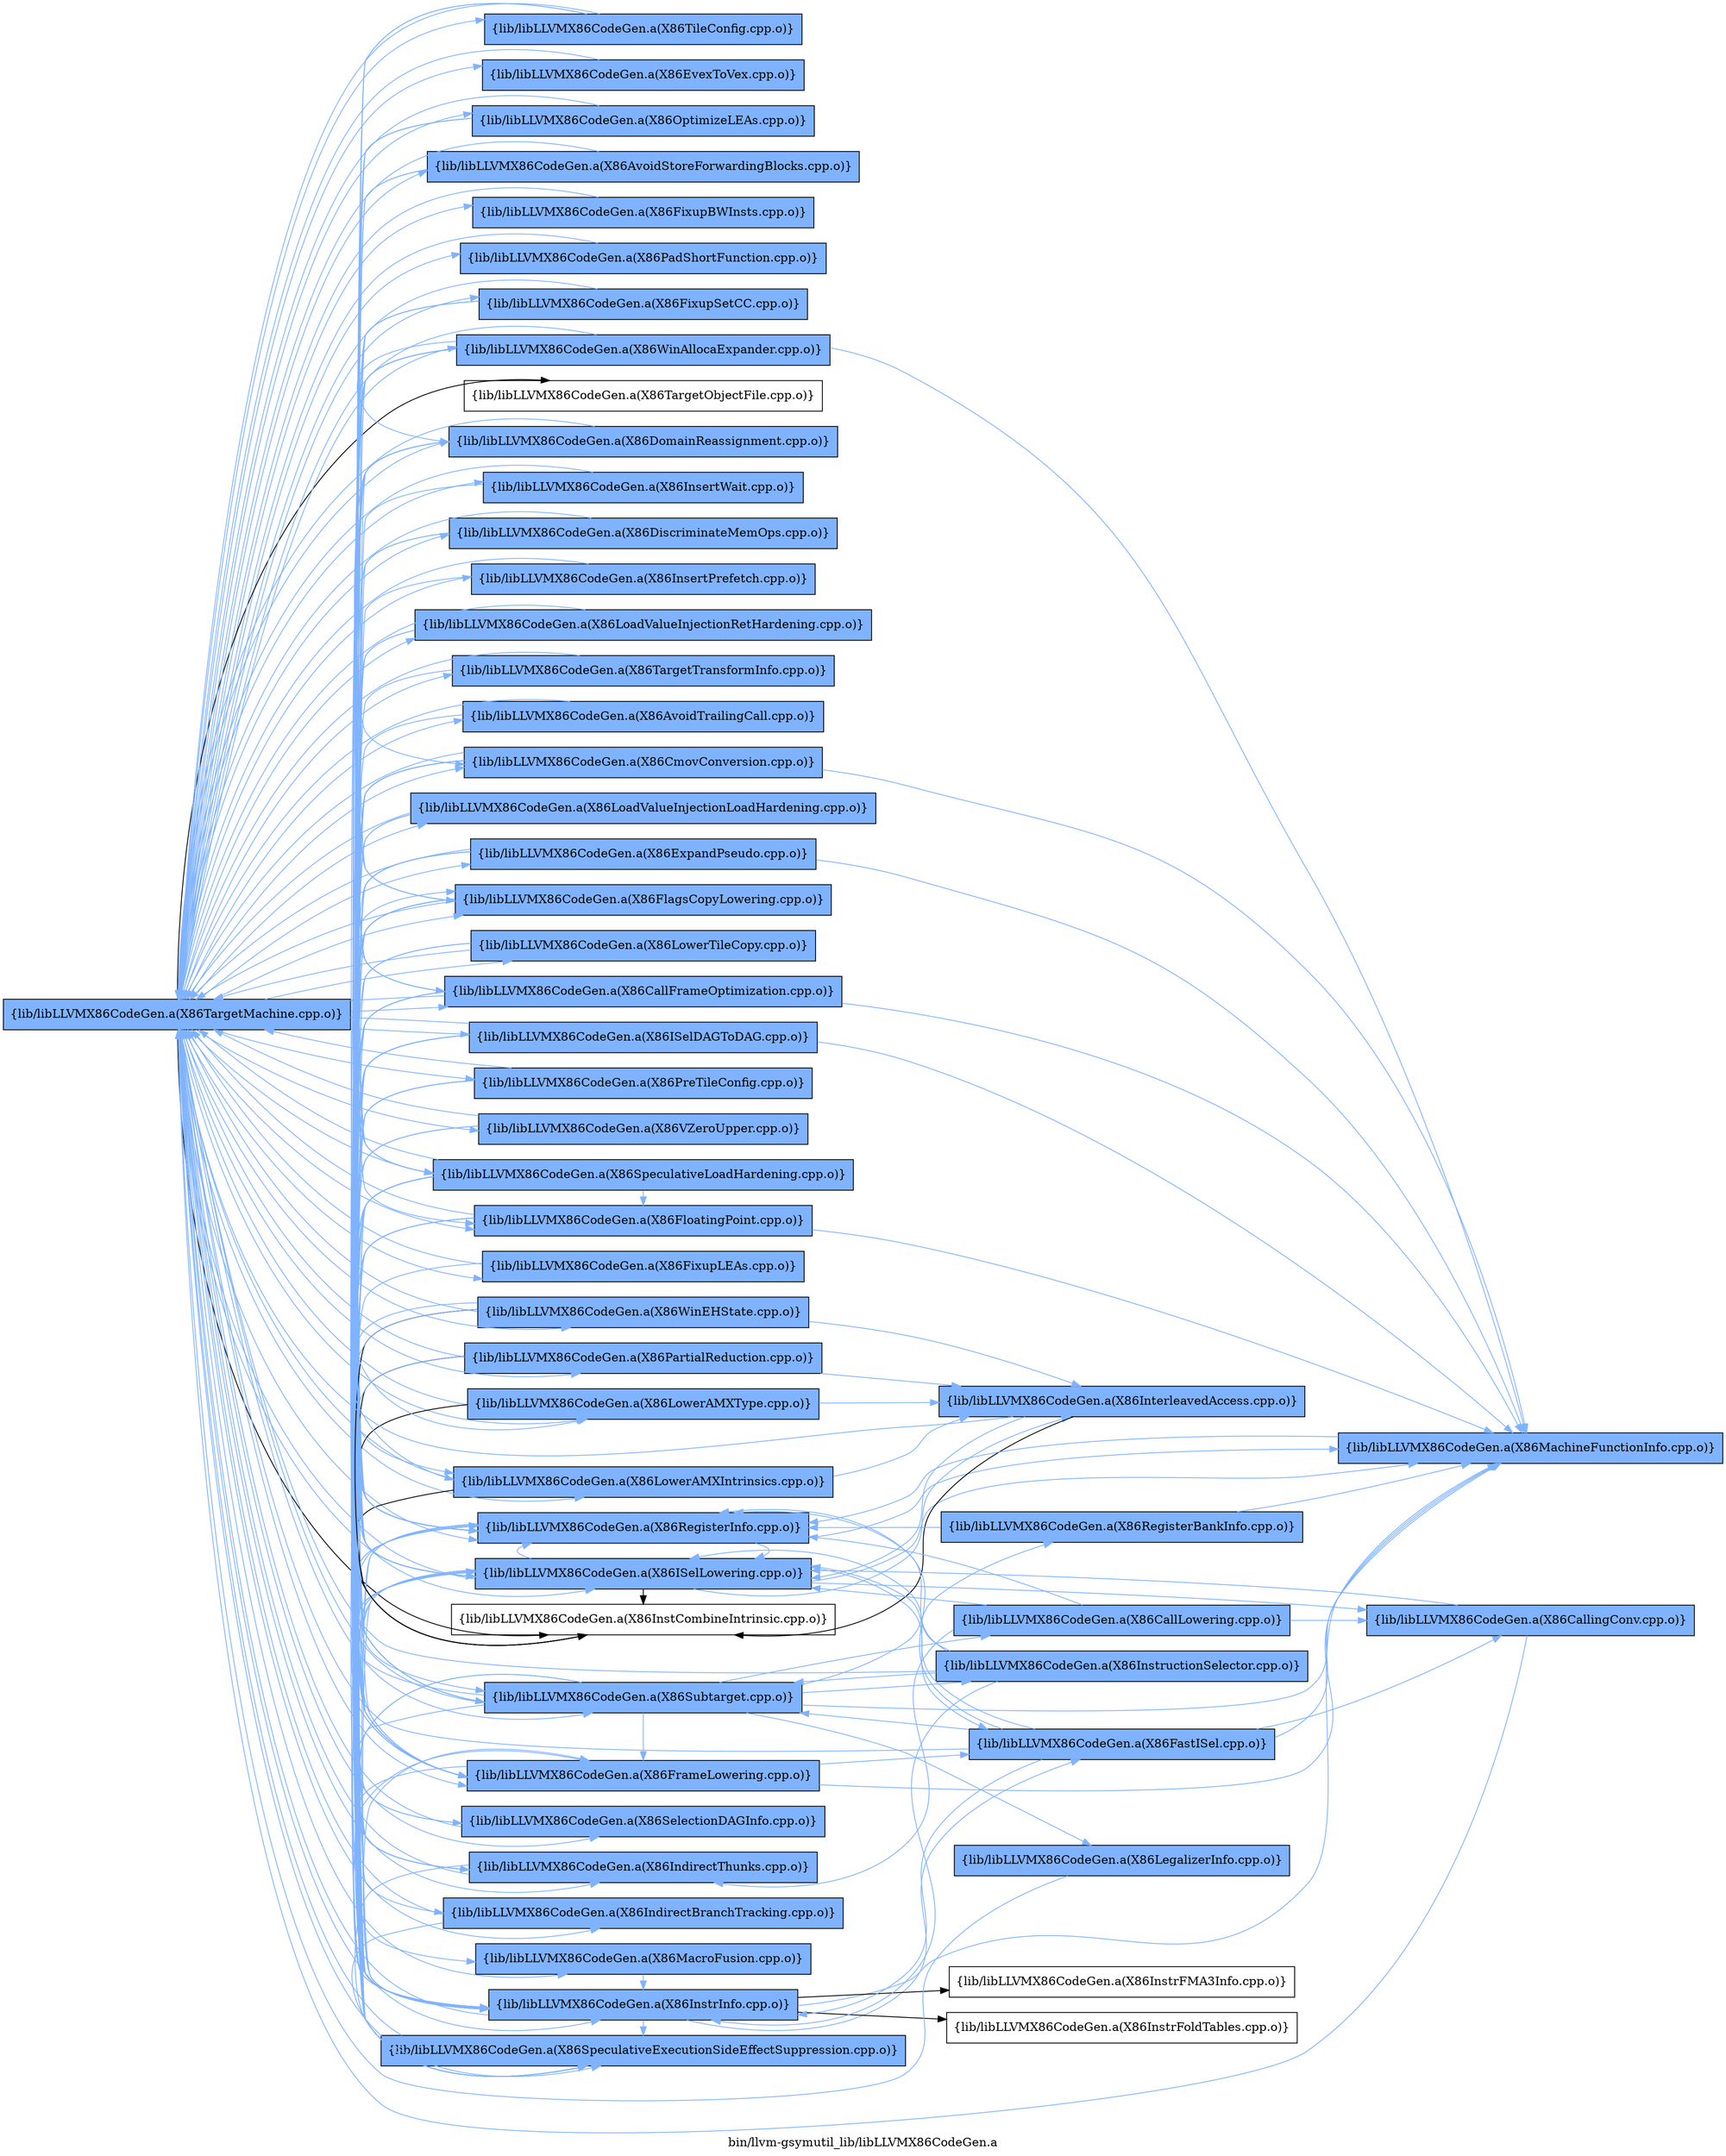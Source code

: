 digraph "bin/llvm-gsymutil_lib/libLLVMX86CodeGen.a" {
	label="bin/llvm-gsymutil_lib/libLLVMX86CodeGen.a";
	rankdir=LR;
	{ rank=same; Node0x557365dd2b08;  }
	{ rank=same; Node0x557365dd2dd8; Node0x557365dd1258; Node0x557365dd14d8; Node0x557365dd4958; Node0x557365dd2428; Node0x557365dd2c48; Node0x557365dd3468; Node0x557365dd3918; Node0x557365dd4098; Node0x557365dd4818; Node0x557365dd4f98; Node0x557365dd5768; Node0x557365dd60c8; Node0x557365dd62a8; Node0x557365dd6fc8; Node0x557365ddd4b8; Node0x557365ddc478; Node0x557365ddb938; Node0x557365ddb668; Node0x557365ddaa88; Node0x557365de43a8; Node0x557365ddcbf8; Node0x557365de2eb8; Node0x557365de28c8; Node0x557365de3ea8; Node0x557365de3a98; Node0x557365ddfc18; Node0x557365de1658; Node0x557365de0e88; Node0x557365de1a68; Node0x557365ddff88; Node0x557365de0a28; Node0x557365de02f8; Node0x557365de38b8; Node0x557365de4538; Node0x557365de3f98; Node0x557365de2328; Node0x557365de3048; Node0x557365dd3a08; Node0x557365dd3ff8; Node0x557365dd3d78; Node0x557365dd1e38; Node0x557365dd2fb8;  }

	Node0x557365dd2b08 [shape=record,shape=box,group=1,style=filled,fillcolor="0.600000 0.5 1",label="{lib/libLLVMX86CodeGen.a(X86TargetMachine.cpp.o)}"];
	Node0x557365dd2b08 -> Node0x557365dd2dd8;
	Node0x557365dd2b08 -> Node0x557365dd1258[color="0.600000 0.5 1"];
	Node0x557365dd2b08 -> Node0x557365dd14d8[color="0.600000 0.5 1"];
	Node0x557365dd2b08 -> Node0x557365dd4958[color="0.600000 0.5 1"];
	Node0x557365dd2b08 -> Node0x557365dd2428[color="0.600000 0.5 1"];
	Node0x557365dd2b08 -> Node0x557365dd2c48[color="0.600000 0.5 1"];
	Node0x557365dd2b08 -> Node0x557365dd3468[color="0.600000 0.5 1"];
	Node0x557365dd2b08 -> Node0x557365dd3918[color="0.600000 0.5 1"];
	Node0x557365dd2b08 -> Node0x557365dd4098[color="0.600000 0.5 1"];
	Node0x557365dd2b08 -> Node0x557365dd4818[color="0.600000 0.5 1"];
	Node0x557365dd2b08 -> Node0x557365dd4f98[color="0.600000 0.5 1"];
	Node0x557365dd2b08 -> Node0x557365dd5768[color="0.600000 0.5 1"];
	Node0x557365dd2b08 -> Node0x557365dd60c8[color="0.600000 0.5 1"];
	Node0x557365dd2b08 -> Node0x557365dd62a8[color="0.600000 0.5 1"];
	Node0x557365dd2b08 -> Node0x557365dd6fc8;
	Node0x557365dd2b08 -> Node0x557365ddd4b8[color="0.600000 0.5 1"];
	Node0x557365dd2b08 -> Node0x557365ddc478[color="0.600000 0.5 1"];
	Node0x557365dd2b08 -> Node0x557365ddb938[color="0.600000 0.5 1"];
	Node0x557365dd2b08 -> Node0x557365ddb668[color="0.600000 0.5 1"];
	Node0x557365dd2b08 -> Node0x557365ddaa88[color="0.600000 0.5 1"];
	Node0x557365dd2b08 -> Node0x557365de43a8[color="0.600000 0.5 1"];
	Node0x557365dd2b08 -> Node0x557365ddcbf8[color="0.600000 0.5 1"];
	Node0x557365dd2b08 -> Node0x557365de2eb8[color="0.600000 0.5 1"];
	Node0x557365dd2b08 -> Node0x557365de28c8[color="0.600000 0.5 1"];
	Node0x557365dd2b08 -> Node0x557365de3ea8[color="0.600000 0.5 1"];
	Node0x557365dd2b08 -> Node0x557365de3a98[color="0.600000 0.5 1"];
	Node0x557365dd2b08 -> Node0x557365ddfc18[color="0.600000 0.5 1"];
	Node0x557365dd2b08 -> Node0x557365de1658[color="0.600000 0.5 1"];
	Node0x557365dd2b08 -> Node0x557365de0e88[color="0.600000 0.5 1"];
	Node0x557365dd2b08 -> Node0x557365de1a68[color="0.600000 0.5 1"];
	Node0x557365dd2b08 -> Node0x557365ddff88[color="0.600000 0.5 1"];
	Node0x557365dd2b08 -> Node0x557365de0a28[color="0.600000 0.5 1"];
	Node0x557365dd2b08 -> Node0x557365de02f8[color="0.600000 0.5 1"];
	Node0x557365dd2b08 -> Node0x557365de38b8[color="0.600000 0.5 1"];
	Node0x557365dd2b08 -> Node0x557365de4538[color="0.600000 0.5 1"];
	Node0x557365dd2b08 -> Node0x557365de3f98[color="0.600000 0.5 1"];
	Node0x557365dd2b08 -> Node0x557365de2328[color="0.600000 0.5 1"];
	Node0x557365dd2b08 -> Node0x557365de3048[color="0.600000 0.5 1"];
	Node0x557365dd2b08 -> Node0x557365dd3a08[color="0.600000 0.5 1"];
	Node0x557365dd2b08 -> Node0x557365dd3ff8[color="0.600000 0.5 1"];
	Node0x557365dd2b08 -> Node0x557365dd3d78[color="0.600000 0.5 1"];
	Node0x557365dd2b08 -> Node0x557365dd1e38[color="0.600000 0.5 1"];
	Node0x557365dd2b08 -> Node0x557365dd2fb8[color="0.600000 0.5 1"];
	Node0x557365dd2dd8 [shape=record,shape=box,group=0,label="{lib/libLLVMX86CodeGen.a(X86InstCombineIntrinsic.cpp.o)}"];
	Node0x557365dd1258 [shape=record,shape=box,group=1,style=filled,fillcolor="0.600000 0.5 1",label="{lib/libLLVMX86CodeGen.a(X86SpeculativeExecutionSideEffectSuppression.cpp.o)}"];
	Node0x557365dd1258 -> Node0x557365dd2b08[color="0.600000 0.5 1"];
	Node0x557365dd14d8 [shape=record,shape=box,group=1,style=filled,fillcolor="0.600000 0.5 1",label="{lib/libLLVMX86CodeGen.a(X86IndirectThunks.cpp.o)}"];
	Node0x557365dd14d8 -> Node0x557365dd2b08[color="0.600000 0.5 1"];
	Node0x557365dd14d8 -> Node0x557365dd1258[color="0.600000 0.5 1"];
	Node0x557365dd4958 [shape=record,shape=box,group=1,style=filled,fillcolor="0.600000 0.5 1",label="{lib/libLLVMX86CodeGen.a(X86LoadValueInjectionRetHardening.cpp.o)}"];
	Node0x557365dd4958 -> Node0x557365dd2b08[color="0.600000 0.5 1"];
	Node0x557365dd4958 -> Node0x557365dd1258[color="0.600000 0.5 1"];
	Node0x557365dd4958 -> Node0x557365ddcbf8[color="0.600000 0.5 1"];
	Node0x557365dd2428 [shape=record,shape=box,group=1,style=filled,fillcolor="0.600000 0.5 1",label="{lib/libLLVMX86CodeGen.a(X86EvexToVex.cpp.o)}"];
	Node0x557365dd2428 -> Node0x557365dd2b08[color="0.600000 0.5 1"];
	Node0x557365dd2c48 [shape=record,shape=box,group=1,style=filled,fillcolor="0.600000 0.5 1",label="{lib/libLLVMX86CodeGen.a(X86DiscriminateMemOps.cpp.o)}"];
	Node0x557365dd2c48 -> Node0x557365dd2b08[color="0.600000 0.5 1"];
	Node0x557365dd2c48 -> Node0x557365dd1258[color="0.600000 0.5 1"];
	Node0x557365dd2c48 -> Node0x557365de02f8[color="0.600000 0.5 1"];
	Node0x557365dd3468 [shape=record,shape=box,group=1,style=filled,fillcolor="0.600000 0.5 1",label="{lib/libLLVMX86CodeGen.a(X86InsertPrefetch.cpp.o)}"];
	Node0x557365dd3468 -> Node0x557365dd2b08[color="0.600000 0.5 1"];
	Node0x557365dd3468 -> Node0x557365dd1258[color="0.600000 0.5 1"];
	Node0x557365dd3918 [shape=record,shape=box,group=1,style=filled,fillcolor="0.600000 0.5 1",label="{lib/libLLVMX86CodeGen.a(X86FixupBWInsts.cpp.o)}"];
	Node0x557365dd3918 -> Node0x557365dd2b08[color="0.600000 0.5 1"];
	Node0x557365dd4098 [shape=record,shape=box,group=1,style=filled,fillcolor="0.600000 0.5 1",label="{lib/libLLVMX86CodeGen.a(X86PadShortFunction.cpp.o)}"];
	Node0x557365dd4098 -> Node0x557365dd2b08[color="0.600000 0.5 1"];
	Node0x557365dd4818 [shape=record,shape=box,group=1,style=filled,fillcolor="0.600000 0.5 1",label="{lib/libLLVMX86CodeGen.a(X86FixupLEAs.cpp.o)}"];
	Node0x557365dd4818 -> Node0x557365dd2b08[color="0.600000 0.5 1"];
	Node0x557365dd4818 -> Node0x557365de3ea8[color="0.600000 0.5 1"];
	Node0x557365dd4f98 [shape=record,shape=box,group=1,style=filled,fillcolor="0.600000 0.5 1",label="{lib/libLLVMX86CodeGen.a(X86LowerAMXIntrinsics.cpp.o)}"];
	Node0x557365dd4f98 -> Node0x557365dd2b08[color="0.600000 0.5 1"];
	Node0x557365dd4f98 -> Node0x557365dd2dd8;
	Node0x557365dd4f98 -> Node0x557365ddc8d8[color="0.600000 0.5 1"];
	Node0x557365dd5768 [shape=record,shape=box,group=1,style=filled,fillcolor="0.600000 0.5 1",label="{lib/libLLVMX86CodeGen.a(X86LowerAMXType.cpp.o)}"];
	Node0x557365dd5768 -> Node0x557365dd2b08[color="0.600000 0.5 1"];
	Node0x557365dd5768 -> Node0x557365dd2dd8;
	Node0x557365dd5768 -> Node0x557365ddc8d8[color="0.600000 0.5 1"];
	Node0x557365dd60c8 [shape=record,shape=box,group=1,style=filled,fillcolor="0.600000 0.5 1",label="{lib/libLLVMX86CodeGen.a(X86DomainReassignment.cpp.o)}"];
	Node0x557365dd60c8 -> Node0x557365dd2b08[color="0.600000 0.5 1"];
	Node0x557365dd60c8 -> Node0x557365dd1258[color="0.600000 0.5 1"];
	Node0x557365dd60c8 -> Node0x557365ddcbf8[color="0.600000 0.5 1"];
	Node0x557365dd60c8 -> Node0x557365de1a68[color="0.600000 0.5 1"];
	Node0x557365dd60c8 -> Node0x557365de02f8[color="0.600000 0.5 1"];
	Node0x557365dd60c8 -> Node0x557365de3f98[color="0.600000 0.5 1"];
	Node0x557365dd62a8 [shape=record,shape=box,group=1,style=filled,fillcolor="0.600000 0.5 1",label="{lib/libLLVMX86CodeGen.a(X86PartialReduction.cpp.o)}"];
	Node0x557365dd62a8 -> Node0x557365dd2b08[color="0.600000 0.5 1"];
	Node0x557365dd62a8 -> Node0x557365dd2dd8;
	Node0x557365dd62a8 -> Node0x557365dd4f98[color="0.600000 0.5 1"];
	Node0x557365dd62a8 -> Node0x557365ddc8d8[color="0.600000 0.5 1"];
	Node0x557365dd6fc8 [shape=record,shape=box,group=0,label="{lib/libLLVMX86CodeGen.a(X86TargetObjectFile.cpp.o)}"];
	Node0x557365ddd4b8 [shape=record,shape=box,group=1,style=filled,fillcolor="0.600000 0.5 1",label="{lib/libLLVMX86CodeGen.a(X86MacroFusion.cpp.o)}"];
	Node0x557365ddd4b8 -> Node0x557365de3ea8[color="0.600000 0.5 1"];
	Node0x557365ddc478 [shape=record,shape=box,group=1,style=filled,fillcolor="0.600000 0.5 1",label="{lib/libLLVMX86CodeGen.a(X86AvoidTrailingCall.cpp.o)}"];
	Node0x557365ddc478 -> Node0x557365dd2b08[color="0.600000 0.5 1"];
	Node0x557365ddc478 -> Node0x557365dd1258[color="0.600000 0.5 1"];
	Node0x557365ddb938 [shape=record,shape=box,group=1,style=filled,fillcolor="0.600000 0.5 1",label="{lib/libLLVMX86CodeGen.a(X86ExpandPseudo.cpp.o)}"];
	Node0x557365ddb938 -> Node0x557365dd2b08[color="0.600000 0.5 1"];
	Node0x557365ddb938 -> Node0x557365dd14d8[color="0.600000 0.5 1"];
	Node0x557365ddb938 -> Node0x557365ddcbf8[color="0.600000 0.5 1"];
	Node0x557365ddb938 -> Node0x557365ddbf78[color="0.600000 0.5 1"];
	Node0x557365ddb938 -> Node0x557365de3ea8[color="0.600000 0.5 1"];
	Node0x557365ddb938 -> Node0x557365de3a98[color="0.600000 0.5 1"];
	Node0x557365ddb668 [shape=record,shape=box,group=1,style=filled,fillcolor="0.600000 0.5 1",label="{lib/libLLVMX86CodeGen.a(X86LowerTileCopy.cpp.o)}"];
	Node0x557365ddb668 -> Node0x557365dd2b08[color="0.600000 0.5 1"];
	Node0x557365ddb668 -> Node0x557365dd1258[color="0.600000 0.5 1"];
	Node0x557365ddb668 -> Node0x557365ddcbf8[color="0.600000 0.5 1"];
	Node0x557365ddaa88 [shape=record,shape=box,group=1,style=filled,fillcolor="0.600000 0.5 1",label="{lib/libLLVMX86CodeGen.a(X86FloatingPoint.cpp.o)}"];
	Node0x557365ddaa88 -> Node0x557365dd2b08[color="0.600000 0.5 1"];
	Node0x557365ddaa88 -> Node0x557365ddcbf8[color="0.600000 0.5 1"];
	Node0x557365ddaa88 -> Node0x557365ddbf78[color="0.600000 0.5 1"];
	Node0x557365ddaa88 -> Node0x557365de28c8[color="0.600000 0.5 1"];
	Node0x557365ddaa88 -> Node0x557365de3a98[color="0.600000 0.5 1"];
	Node0x557365de43a8 [shape=record,shape=box,group=1,style=filled,fillcolor="0.600000 0.5 1",label="{lib/libLLVMX86CodeGen.a(X86LoadValueInjectionLoadHardening.cpp.o)}"];
	Node0x557365de43a8 -> Node0x557365dd2b08[color="0.600000 0.5 1"];
	Node0x557365de43a8 -> Node0x557365dd1258[color="0.600000 0.5 1"];
	Node0x557365de43a8 -> Node0x557365ddaa88[color="0.600000 0.5 1"];
	Node0x557365ddcbf8 [shape=record,shape=box,group=1,style=filled,fillcolor="0.600000 0.5 1",label="{lib/libLLVMX86CodeGen.a(X86RegisterInfo.cpp.o)}"];
	Node0x557365ddcbf8 -> Node0x557365ddbf78[color="0.600000 0.5 1"];
	Node0x557365ddcbf8 -> Node0x557365de2eb8[color="0.600000 0.5 1"];
	Node0x557365ddcbf8 -> Node0x557365de3ea8[color="0.600000 0.5 1"];
	Node0x557365ddcbf8 -> Node0x557365de3a98[color="0.600000 0.5 1"];
	Node0x557365de2eb8 [shape=record,shape=box,group=1,style=filled,fillcolor="0.600000 0.5 1",label="{lib/libLLVMX86CodeGen.a(X86ISelLowering.cpp.o)}"];
	Node0x557365de2eb8 -> Node0x557365dd2b08[color="0.600000 0.5 1"];
	Node0x557365de2eb8 -> Node0x557365dd2dd8;
	Node0x557365de2eb8 -> Node0x557365dd14d8[color="0.600000 0.5 1"];
	Node0x557365de2eb8 -> Node0x557365ddea98[color="0.600000 0.5 1"];
	Node0x557365de2eb8 -> Node0x557365ddc8d8[color="0.600000 0.5 1"];
	Node0x557365de2eb8 -> Node0x557365ddcbf8[color="0.600000 0.5 1"];
	Node0x557365de2eb8 -> Node0x557365ddbf78[color="0.600000 0.5 1"];
	Node0x557365de2eb8 -> Node0x557365de30e8[color="0.600000 0.5 1"];
	Node0x557365de2eb8 -> Node0x557365de28c8[color="0.600000 0.5 1"];
	Node0x557365de2eb8 -> Node0x557365de3ea8[color="0.600000 0.5 1"];
	Node0x557365de2eb8 -> Node0x557365de3a98[color="0.600000 0.5 1"];
	Node0x557365de28c8 [shape=record,shape=box,group=1,style=filled,fillcolor="0.600000 0.5 1",label="{lib/libLLVMX86CodeGen.a(X86Subtarget.cpp.o)}"];
	Node0x557365de28c8 -> Node0x557365dd2b08[color="0.600000 0.5 1"];
	Node0x557365de28c8 -> Node0x557365dde728[color="0.600000 0.5 1"];
	Node0x557365de28c8 -> Node0x557365dddb48[color="0.600000 0.5 1"];
	Node0x557365de28c8 -> Node0x557365ddd6e8[color="0.600000 0.5 1"];
	Node0x557365de28c8 -> Node0x557365ddd4b8[color="0.600000 0.5 1"];
	Node0x557365de28c8 -> Node0x557365ddcbf8[color="0.600000 0.5 1"];
	Node0x557365de28c8 -> Node0x557365ddbf78[color="0.600000 0.5 1"];
	Node0x557365de28c8 -> Node0x557365de2eb8[color="0.600000 0.5 1"];
	Node0x557365de28c8 -> Node0x557365de3ea8[color="0.600000 0.5 1"];
	Node0x557365de28c8 -> Node0x557365de3a98[color="0.600000 0.5 1"];
	Node0x557365de28c8 -> Node0x557365ddfc18[color="0.600000 0.5 1"];
	Node0x557365de28c8 -> Node0x557365ddfda8[color="0.600000 0.5 1"];
	Node0x557365de3ea8 [shape=record,shape=box,group=1,style=filled,fillcolor="0.600000 0.5 1",label="{lib/libLLVMX86CodeGen.a(X86InstrInfo.cpp.o)}"];
	Node0x557365de3ea8 -> Node0x557365dd2b08[color="0.600000 0.5 1"];
	Node0x557365de3ea8 -> Node0x557365dd1258[color="0.600000 0.5 1"];
	Node0x557365de3ea8 -> Node0x557365ddcbf8[color="0.600000 0.5 1"];
	Node0x557365de3ea8 -> Node0x557365ddbf78[color="0.600000 0.5 1"];
	Node0x557365de3ea8 -> Node0x557365de2eb8[color="0.600000 0.5 1"];
	Node0x557365de3ea8 -> Node0x557365de30e8[color="0.600000 0.5 1"];
	Node0x557365de3ea8 -> Node0x557365de37c8;
	Node0x557365de3ea8 -> Node0x557365de3a98[color="0.600000 0.5 1"];
	Node0x557365de3ea8 -> Node0x557365de0578;
	Node0x557365de3a98 [shape=record,shape=box,group=1,style=filled,fillcolor="0.600000 0.5 1",label="{lib/libLLVMX86CodeGen.a(X86FrameLowering.cpp.o)}"];
	Node0x557365de3a98 -> Node0x557365dd14d8[color="0.600000 0.5 1"];
	Node0x557365de3a98 -> Node0x557365ddcbf8[color="0.600000 0.5 1"];
	Node0x557365de3a98 -> Node0x557365ddbf78[color="0.600000 0.5 1"];
	Node0x557365de3a98 -> Node0x557365de2eb8[color="0.600000 0.5 1"];
	Node0x557365de3a98 -> Node0x557365de30e8[color="0.600000 0.5 1"];
	Node0x557365de3a98 -> Node0x557365de3ea8[color="0.600000 0.5 1"];
	Node0x557365ddfc18 [shape=record,shape=box,group=1,style=filled,fillcolor="0.600000 0.5 1",label="{lib/libLLVMX86CodeGen.a(X86SelectionDAGInfo.cpp.o)}"];
	Node0x557365ddfc18 -> Node0x557365dd2b08[color="0.600000 0.5 1"];
	Node0x557365ddfc18 -> Node0x557365de2eb8[color="0.600000 0.5 1"];
	Node0x557365de1658 [shape=record,shape=box,group=1,style=filled,fillcolor="0.600000 0.5 1",label="{lib/libLLVMX86CodeGen.a(X86TileConfig.cpp.o)}"];
	Node0x557365de1658 -> Node0x557365dd2b08[color="0.600000 0.5 1"];
	Node0x557365de1658 -> Node0x557365de3ea8[color="0.600000 0.5 1"];
	Node0x557365de1658 -> Node0x557365de3a98[color="0.600000 0.5 1"];
	Node0x557365de0e88 [shape=record,shape=box,group=1,style=filled,fillcolor="0.600000 0.5 1",label="{lib/libLLVMX86CodeGen.a(X86SpeculativeLoadHardening.cpp.o)}"];
	Node0x557365de0e88 -> Node0x557365dd2b08[color="0.600000 0.5 1"];
	Node0x557365de0e88 -> Node0x557365dd1258[color="0.600000 0.5 1"];
	Node0x557365de0e88 -> Node0x557365dd14d8[color="0.600000 0.5 1"];
	Node0x557365de0e88 -> Node0x557365ddaa88[color="0.600000 0.5 1"];
	Node0x557365de0e88 -> Node0x557365ddcbf8[color="0.600000 0.5 1"];
	Node0x557365de0e88 -> Node0x557365de2eb8[color="0.600000 0.5 1"];
	Node0x557365de0e88 -> Node0x557365de28c8[color="0.600000 0.5 1"];
	Node0x557365de0e88 -> Node0x557365de3ea8[color="0.600000 0.5 1"];
	Node0x557365de0e88 -> Node0x557365de3a98[color="0.600000 0.5 1"];
	Node0x557365de1a68 [shape=record,shape=box,group=1,style=filled,fillcolor="0.600000 0.5 1",label="{lib/libLLVMX86CodeGen.a(X86FlagsCopyLowering.cpp.o)}"];
	Node0x557365de1a68 -> Node0x557365dd2b08[color="0.600000 0.5 1"];
	Node0x557365de1a68 -> Node0x557365dd1258[color="0.600000 0.5 1"];
	Node0x557365de1a68 -> Node0x557365ddcbf8[color="0.600000 0.5 1"];
	Node0x557365de1a68 -> Node0x557365de2eb8[color="0.600000 0.5 1"];
	Node0x557365de1a68 -> Node0x557365de3ea8[color="0.600000 0.5 1"];
	Node0x557365de1a68 -> Node0x557365de0e88[color="0.600000 0.5 1"];
	Node0x557365ddff88 [shape=record,shape=box,group=1,style=filled,fillcolor="0.600000 0.5 1",label="{lib/libLLVMX86CodeGen.a(X86FixupSetCC.cpp.o)}"];
	Node0x557365ddff88 -> Node0x557365dd2b08[color="0.600000 0.5 1"];
	Node0x557365ddff88 -> Node0x557365dd1258[color="0.600000 0.5 1"];
	Node0x557365ddff88 -> Node0x557365ddcbf8[color="0.600000 0.5 1"];
	Node0x557365ddff88 -> Node0x557365de0e88[color="0.600000 0.5 1"];
	Node0x557365de0a28 [shape=record,shape=box,group=1,style=filled,fillcolor="0.600000 0.5 1",label="{lib/libLLVMX86CodeGen.a(X86OptimizeLEAs.cpp.o)}"];
	Node0x557365de0a28 -> Node0x557365dd2b08[color="0.600000 0.5 1"];
	Node0x557365de0a28 -> Node0x557365dd1258[color="0.600000 0.5 1"];
	Node0x557365de0a28 -> Node0x557365de3ea8[color="0.600000 0.5 1"];
	Node0x557365de0a28 -> Node0x557365de1a68[color="0.600000 0.5 1"];
	Node0x557365de02f8 [shape=record,shape=box,group=1,style=filled,fillcolor="0.600000 0.5 1",label="{lib/libLLVMX86CodeGen.a(X86CallFrameOptimization.cpp.o)}"];
	Node0x557365de02f8 -> Node0x557365dd2b08[color="0.600000 0.5 1"];
	Node0x557365de02f8 -> Node0x557365dd1258[color="0.600000 0.5 1"];
	Node0x557365de02f8 -> Node0x557365ddcbf8[color="0.600000 0.5 1"];
	Node0x557365de02f8 -> Node0x557365ddbf78[color="0.600000 0.5 1"];
	Node0x557365de02f8 -> Node0x557365de2eb8[color="0.600000 0.5 1"];
	Node0x557365de02f8 -> Node0x557365de3a98[color="0.600000 0.5 1"];
	Node0x557365de02f8 -> Node0x557365de1a68[color="0.600000 0.5 1"];
	Node0x557365de38b8 [shape=record,shape=box,group=1,style=filled,fillcolor="0.600000 0.5 1",label="{lib/libLLVMX86CodeGen.a(X86AvoidStoreForwardingBlocks.cpp.o)}"];
	Node0x557365de38b8 -> Node0x557365dd2b08[color="0.600000 0.5 1"];
	Node0x557365de38b8 -> Node0x557365dd1258[color="0.600000 0.5 1"];
	Node0x557365de38b8 -> Node0x557365de3ea8[color="0.600000 0.5 1"];
	Node0x557365de4538 [shape=record,shape=box,group=1,style=filled,fillcolor="0.600000 0.5 1",label="{lib/libLLVMX86CodeGen.a(X86PreTileConfig.cpp.o)}"];
	Node0x557365de4538 -> Node0x557365dd2b08[color="0.600000 0.5 1"];
	Node0x557365de4538 -> Node0x557365dd1258[color="0.600000 0.5 1"];
	Node0x557365de4538 -> Node0x557365ddcbf8[color="0.600000 0.5 1"];
	Node0x557365de4538 -> Node0x557365de2eb8[color="0.600000 0.5 1"];
	Node0x557365de3f98 [shape=record,shape=box,group=1,style=filled,fillcolor="0.600000 0.5 1",label="{lib/libLLVMX86CodeGen.a(X86CmovConversion.cpp.o)}"];
	Node0x557365de3f98 -> Node0x557365dd2b08[color="0.600000 0.5 1"];
	Node0x557365de3f98 -> Node0x557365dd1258[color="0.600000 0.5 1"];
	Node0x557365de3f98 -> Node0x557365dd14d8[color="0.600000 0.5 1"];
	Node0x557365de3f98 -> Node0x557365ddbf78[color="0.600000 0.5 1"];
	Node0x557365de3f98 -> Node0x557365de2eb8[color="0.600000 0.5 1"];
	Node0x557365de3f98 -> Node0x557365de28c8[color="0.600000 0.5 1"];
	Node0x557365de3f98 -> Node0x557365de3ea8[color="0.600000 0.5 1"];
	Node0x557365de3f98 -> Node0x557365de0e88[color="0.600000 0.5 1"];
	Node0x557365de2328 [shape=record,shape=box,group=1,style=filled,fillcolor="0.600000 0.5 1",label="{lib/libLLVMX86CodeGen.a(X86ISelDAGToDAG.cpp.o)}"];
	Node0x557365de2328 -> Node0x557365dd2b08[color="0.600000 0.5 1"];
	Node0x557365de2328 -> Node0x557365dd1258[color="0.600000 0.5 1"];
	Node0x557365de2328 -> Node0x557365ddcbf8[color="0.600000 0.5 1"];
	Node0x557365de2328 -> Node0x557365ddbf78[color="0.600000 0.5 1"];
	Node0x557365de2328 -> Node0x557365de2eb8[color="0.600000 0.5 1"];
	Node0x557365de2328 -> Node0x557365de28c8[color="0.600000 0.5 1"];
	Node0x557365de2328 -> Node0x557365de3ea8[color="0.600000 0.5 1"];
	Node0x557365de2328 -> Node0x557365de3048[color="0.600000 0.5 1"];
	Node0x557365de3048 [shape=record,shape=box,group=1,style=filled,fillcolor="0.600000 0.5 1",label="{lib/libLLVMX86CodeGen.a(X86IndirectBranchTracking.cpp.o)}"];
	Node0x557365de3048 -> Node0x557365dd2b08[color="0.600000 0.5 1"];
	Node0x557365de3048 -> Node0x557365dd1258[color="0.600000 0.5 1"];
	Node0x557365dd3a08 [shape=record,shape=box,group=1,style=filled,fillcolor="0.600000 0.5 1",label="{lib/libLLVMX86CodeGen.a(X86TargetTransformInfo.cpp.o)}"];
	Node0x557365dd3a08 -> Node0x557365dd2b08[color="0.600000 0.5 1"];
	Node0x557365dd3a08 -> Node0x557365de2eb8[color="0.600000 0.5 1"];
	Node0x557365dd3ff8 [shape=record,shape=box,group=1,style=filled,fillcolor="0.600000 0.5 1",label="{lib/libLLVMX86CodeGen.a(X86VZeroUpper.cpp.o)}"];
	Node0x557365dd3ff8 -> Node0x557365dd2b08[color="0.600000 0.5 1"];
	Node0x557365dd3ff8 -> Node0x557365ddcbf8[color="0.600000 0.5 1"];
	Node0x557365dd3ff8 -> Node0x557365de3a98[color="0.600000 0.5 1"];
	Node0x557365dd3d78 [shape=record,shape=box,group=1,style=filled,fillcolor="0.600000 0.5 1",label="{lib/libLLVMX86CodeGen.a(X86WinAllocaExpander.cpp.o)}"];
	Node0x557365dd3d78 -> Node0x557365dd2b08[color="0.600000 0.5 1"];
	Node0x557365dd3d78 -> Node0x557365dd1258[color="0.600000 0.5 1"];
	Node0x557365dd3d78 -> Node0x557365dd60c8[color="0.600000 0.5 1"];
	Node0x557365dd3d78 -> Node0x557365ddcbf8[color="0.600000 0.5 1"];
	Node0x557365dd3d78 -> Node0x557365ddbf78[color="0.600000 0.5 1"];
	Node0x557365dd3d78 -> Node0x557365de2eb8[color="0.600000 0.5 1"];
	Node0x557365dd3d78 -> Node0x557365de3a98[color="0.600000 0.5 1"];
	Node0x557365dd3d78 -> Node0x557365de1a68[color="0.600000 0.5 1"];
	Node0x557365dd1e38 [shape=record,shape=box,group=1,style=filled,fillcolor="0.600000 0.5 1",label="{lib/libLLVMX86CodeGen.a(X86WinEHState.cpp.o)}"];
	Node0x557365dd1e38 -> Node0x557365dd2b08[color="0.600000 0.5 1"];
	Node0x557365dd1e38 -> Node0x557365dd2dd8;
	Node0x557365dd1e38 -> Node0x557365dd4f98[color="0.600000 0.5 1"];
	Node0x557365dd1e38 -> Node0x557365dd5768[color="0.600000 0.5 1"];
	Node0x557365dd1e38 -> Node0x557365ddc8d8[color="0.600000 0.5 1"];
	Node0x557365dd2fb8 [shape=record,shape=box,group=1,style=filled,fillcolor="0.600000 0.5 1",label="{lib/libLLVMX86CodeGen.a(X86InsertWait.cpp.o)}"];
	Node0x557365dd2fb8 -> Node0x557365dd2b08[color="0.600000 0.5 1"];
	Node0x557365dd2fb8 -> Node0x557365dd1258[color="0.600000 0.5 1"];
	Node0x557365ddbf78 [shape=record,shape=box,group=1,style=filled,fillcolor="0.600000 0.5 1",label="{lib/libLLVMX86CodeGen.a(X86MachineFunctionInfo.cpp.o)}"];
	Node0x557365ddbf78 -> Node0x557365ddcbf8[color="0.600000 0.5 1"];
	Node0x557365ddea98 [shape=record,shape=box,group=1,style=filled,fillcolor="0.600000 0.5 1",label="{lib/libLLVMX86CodeGen.a(X86CallingConv.cpp.o)}"];
	Node0x557365ddea98 -> Node0x557365dd2b08[color="0.600000 0.5 1"];
	Node0x557365ddea98 -> Node0x557365de2eb8[color="0.600000 0.5 1"];
	Node0x557365ddc8d8 [shape=record,shape=box,group=1,style=filled,fillcolor="0.600000 0.5 1",label="{lib/libLLVMX86CodeGen.a(X86InterleavedAccess.cpp.o)}"];
	Node0x557365ddc8d8 -> Node0x557365dd2b08[color="0.600000 0.5 1"];
	Node0x557365ddc8d8 -> Node0x557365dd2dd8;
	Node0x557365ddc8d8 -> Node0x557365de2eb8[color="0.600000 0.5 1"];
	Node0x557365de30e8 [shape=record,shape=box,group=1,style=filled,fillcolor="0.600000 0.5 1",label="{lib/libLLVMX86CodeGen.a(X86FastISel.cpp.o)}"];
	Node0x557365de30e8 -> Node0x557365dd2b08[color="0.600000 0.5 1"];
	Node0x557365de30e8 -> Node0x557365ddea98[color="0.600000 0.5 1"];
	Node0x557365de30e8 -> Node0x557365ddcbf8[color="0.600000 0.5 1"];
	Node0x557365de30e8 -> Node0x557365ddbf78[color="0.600000 0.5 1"];
	Node0x557365de30e8 -> Node0x557365de2eb8[color="0.600000 0.5 1"];
	Node0x557365de30e8 -> Node0x557365de28c8[color="0.600000 0.5 1"];
	Node0x557365de30e8 -> Node0x557365de3ea8[color="0.600000 0.5 1"];
	Node0x557365dde728 [shape=record,shape=box,group=1,style=filled,fillcolor="0.600000 0.5 1",label="{lib/libLLVMX86CodeGen.a(X86LegalizerInfo.cpp.o)}"];
	Node0x557365dde728 -> Node0x557365dd2b08[color="0.600000 0.5 1"];
	Node0x557365dddb48 [shape=record,shape=box,group=1,style=filled,fillcolor="0.600000 0.5 1",label="{lib/libLLVMX86CodeGen.a(X86RegisterBankInfo.cpp.o)}"];
	Node0x557365dddb48 -> Node0x557365ddcbf8[color="0.600000 0.5 1"];
	Node0x557365dddb48 -> Node0x557365ddbf78[color="0.600000 0.5 1"];
	Node0x557365ddd6e8 [shape=record,shape=box,group=1,style=filled,fillcolor="0.600000 0.5 1",label="{lib/libLLVMX86CodeGen.a(X86InstructionSelector.cpp.o)}"];
	Node0x557365ddd6e8 -> Node0x557365dd2b08[color="0.600000 0.5 1"];
	Node0x557365ddd6e8 -> Node0x557365ddcbf8[color="0.600000 0.5 1"];
	Node0x557365ddd6e8 -> Node0x557365de2eb8[color="0.600000 0.5 1"];
	Node0x557365ddd6e8 -> Node0x557365de28c8[color="0.600000 0.5 1"];
	Node0x557365ddd6e8 -> Node0x557365de3ea8[color="0.600000 0.5 1"];
	Node0x557365ddfda8 [shape=record,shape=box,group=1,style=filled,fillcolor="0.600000 0.5 1",label="{lib/libLLVMX86CodeGen.a(X86CallLowering.cpp.o)}"];
	Node0x557365ddfda8 -> Node0x557365dd14d8[color="0.600000 0.5 1"];
	Node0x557365ddfda8 -> Node0x557365ddea98[color="0.600000 0.5 1"];
	Node0x557365ddfda8 -> Node0x557365ddcbf8[color="0.600000 0.5 1"];
	Node0x557365ddfda8 -> Node0x557365de2eb8[color="0.600000 0.5 1"];
	Node0x557365de37c8 [shape=record,shape=box,group=0,label="{lib/libLLVMX86CodeGen.a(X86InstrFoldTables.cpp.o)}"];
	Node0x557365de0578 [shape=record,shape=box,group=0,label="{lib/libLLVMX86CodeGen.a(X86InstrFMA3Info.cpp.o)}"];
}
